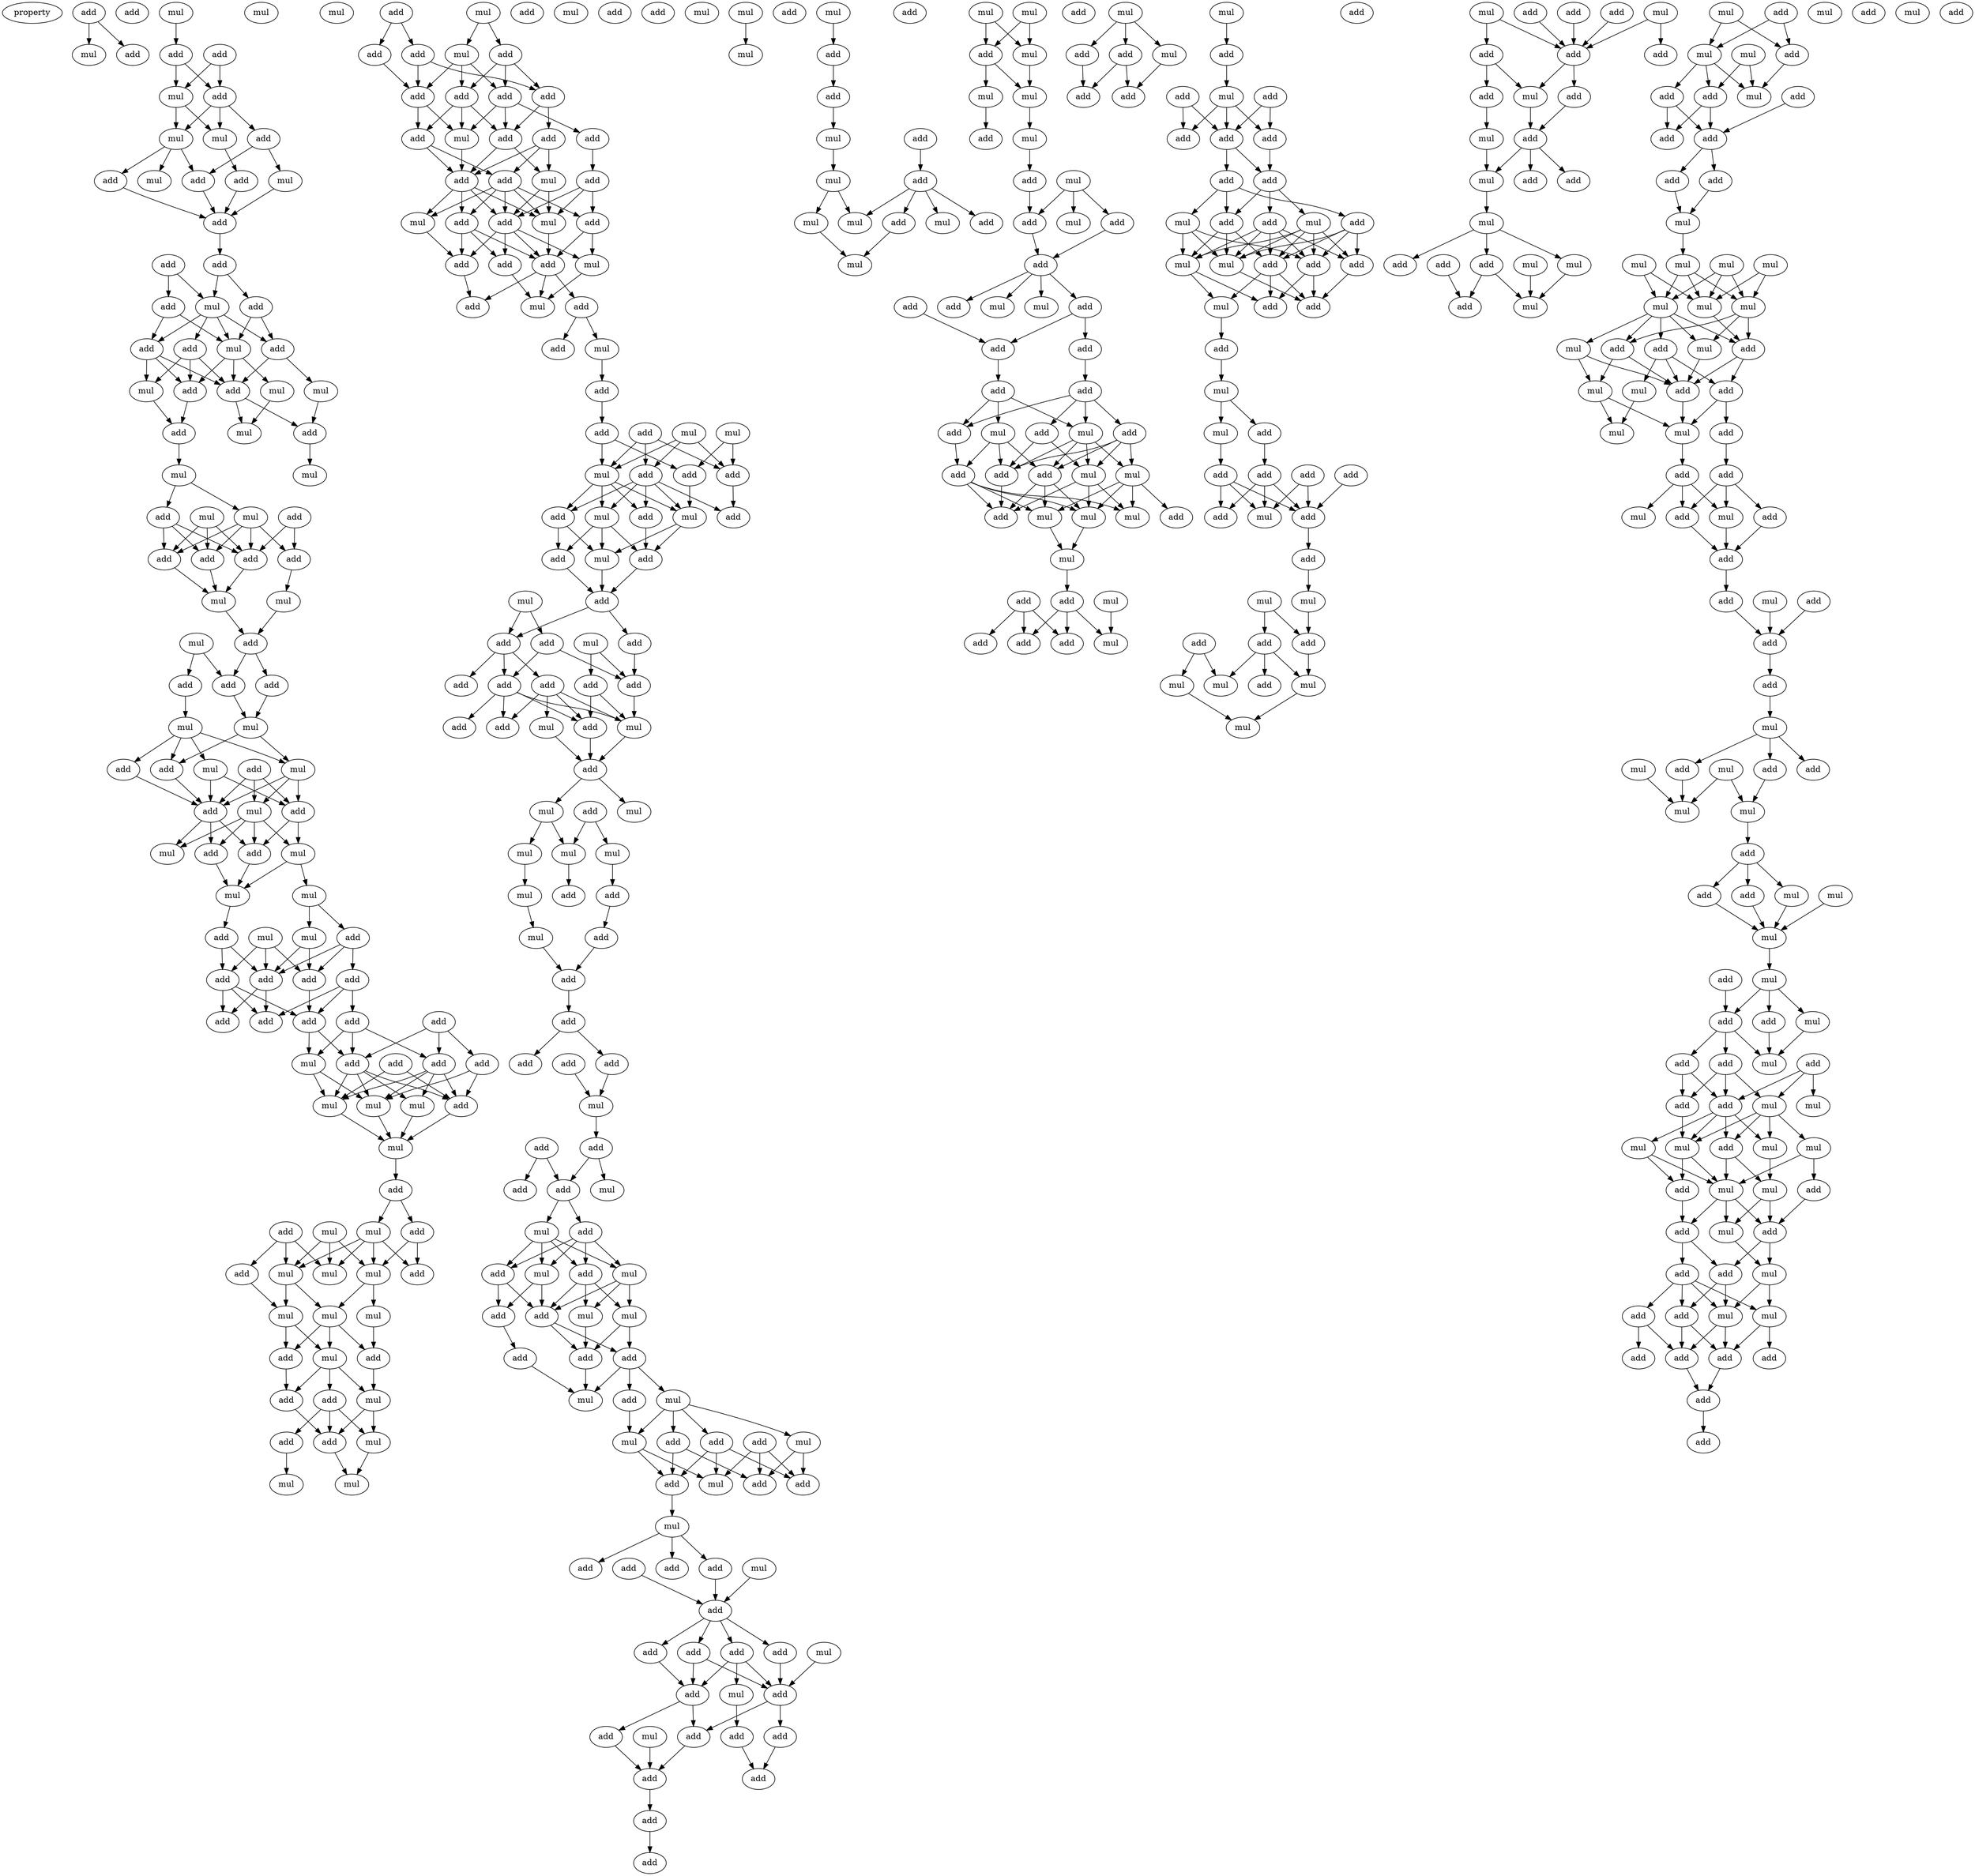 digraph {
    node [fontcolor=black]
    property [mul=2,lf=1.7]
    0 [ label = add ];
    1 [ label = add ];
    2 [ label = mul ];
    3 [ label = mul ];
    4 [ label = add ];
    5 [ label = add ];
    6 [ label = add ];
    7 [ label = mul ];
    8 [ label = add ];
    9 [ label = add ];
    10 [ label = mul ];
    11 [ label = mul ];
    12 [ label = add ];
    13 [ label = mul ];
    14 [ label = add ];
    15 [ label = mul ];
    16 [ label = add ];
    17 [ label = add ];
    18 [ label = add ];
    19 [ label = add ];
    20 [ label = add ];
    21 [ label = mul ];
    22 [ label = add ];
    23 [ label = add ];
    24 [ label = add ];
    25 [ label = mul ];
    26 [ label = add ];
    27 [ label = mul ];
    28 [ label = mul ];
    29 [ label = mul ];
    30 [ label = add ];
    31 [ label = add ];
    32 [ label = add ];
    33 [ label = add ];
    34 [ label = mul ];
    35 [ label = mul ];
    36 [ label = mul ];
    37 [ label = mul ];
    38 [ label = add ];
    39 [ label = mul ];
    40 [ label = add ];
    41 [ label = add ];
    42 [ label = add ];
    43 [ label = add ];
    44 [ label = add ];
    45 [ label = mul ];
    46 [ label = mul ];
    47 [ label = add ];
    48 [ label = mul ];
    49 [ label = add ];
    50 [ label = add ];
    51 [ label = add ];
    52 [ label = mul ];
    53 [ label = mul ];
    54 [ label = mul ];
    55 [ label = add ];
    56 [ label = mul ];
    57 [ label = add ];
    58 [ label = add ];
    59 [ label = add ];
    60 [ label = add ];
    61 [ label = mul ];
    62 [ label = add ];
    63 [ label = mul ];
    64 [ label = add ];
    65 [ label = mul ];
    66 [ label = mul ];
    67 [ label = mul ];
    68 [ label = add ];
    69 [ label = mul ];
    70 [ label = add ];
    71 [ label = mul ];
    72 [ label = add ];
    73 [ label = add ];
    74 [ label = add ];
    75 [ label = add ];
    76 [ label = add ];
    77 [ label = add ];
    78 [ label = add ];
    79 [ label = add ];
    80 [ label = add ];
    81 [ label = add ];
    82 [ label = add ];
    83 [ label = add ];
    84 [ label = mul ];
    85 [ label = add ];
    86 [ label = mul ];
    87 [ label = mul ];
    88 [ label = add ];
    89 [ label = mul ];
    90 [ label = mul ];
    91 [ label = add ];
    92 [ label = add ];
    93 [ label = mul ];
    94 [ label = mul ];
    95 [ label = add ];
    96 [ label = add ];
    97 [ label = add ];
    98 [ label = mul ];
    99 [ label = mul ];
    100 [ label = mul ];
    101 [ label = mul ];
    102 [ label = mul ];
    103 [ label = mul ];
    104 [ label = add ];
    105 [ label = add ];
    106 [ label = mul ];
    107 [ label = add ];
    108 [ label = mul ];
    109 [ label = add ];
    110 [ label = mul ];
    111 [ label = mul ];
    112 [ label = add ];
    113 [ label = add ];
    114 [ label = mul ];
    115 [ label = mul ];
    116 [ label = mul ];
    117 [ label = add ];
    118 [ label = mul ];
    119 [ label = mul ];
    120 [ label = add ];
    121 [ label = add ];
    122 [ label = add ];
    123 [ label = add ];
    124 [ label = add ];
    125 [ label = add ];
    126 [ label = add ];
    127 [ label = add ];
    128 [ label = add ];
    129 [ label = add ];
    130 [ label = add ];
    131 [ label = add ];
    132 [ label = mul ];
    133 [ label = add ];
    134 [ label = add ];
    135 [ label = mul ];
    136 [ label = add ];
    137 [ label = mul ];
    138 [ label = add ];
    139 [ label = add ];
    140 [ label = mul ];
    141 [ label = add ];
    142 [ label = add ];
    143 [ label = mul ];
    144 [ label = add ];
    145 [ label = add ];
    146 [ label = add ];
    147 [ label = add ];
    148 [ label = mul ];
    149 [ label = add ];
    150 [ label = mul ];
    151 [ label = add ];
    152 [ label = mul ];
    153 [ label = add ];
    154 [ label = add ];
    155 [ label = mul ];
    156 [ label = add ];
    157 [ label = mul ];
    158 [ label = add ];
    159 [ label = add ];
    160 [ label = add ];
    161 [ label = add ];
    162 [ label = mul ];
    163 [ label = add ];
    164 [ label = mul ];
    165 [ label = add ];
    166 [ label = mul ];
    167 [ label = add ];
    168 [ label = mul ];
    169 [ label = add ];
    170 [ label = add ];
    171 [ label = add ];
    172 [ label = add ];
    173 [ label = mul ];
    174 [ label = add ];
    175 [ label = add ];
    176 [ label = add ];
    177 [ label = add ];
    178 [ label = add ];
    179 [ label = mul ];
    180 [ label = add ];
    181 [ label = mul ];
    182 [ label = add ];
    183 [ label = add ];
    184 [ label = add ];
    185 [ label = mul ];
    186 [ label = add ];
    187 [ label = mul ];
    188 [ label = mul ];
    189 [ label = mul ];
    190 [ label = mul ];
    191 [ label = mul ];
    192 [ label = add ];
    193 [ label = add ];
    194 [ label = mul ];
    195 [ label = add ];
    196 [ label = add ];
    197 [ label = add ];
    198 [ label = mul ];
    199 [ label = add ];
    200 [ label = add ];
    201 [ label = add ];
    202 [ label = add ];
    203 [ label = mul ];
    204 [ label = mul ];
    205 [ label = add ];
    206 [ label = mul ];
    207 [ label = mul ];
    208 [ label = add ];
    209 [ label = add ];
    210 [ label = add ];
    211 [ label = mul ];
    212 [ label = add ];
    213 [ label = mul ];
    214 [ label = add ];
    215 [ label = add ];
    216 [ label = add ];
    217 [ label = mul ];
    218 [ label = mul ];
    219 [ label = add ];
    220 [ label = mul ];
    221 [ label = add ];
    222 [ label = mul ];
    223 [ label = add ];
    224 [ label = add ];
    225 [ label = add ];
    226 [ label = mul ];
    227 [ label = mul ];
    228 [ label = add ];
    229 [ label = mul ];
    230 [ label = add ];
    231 [ label = mul ];
    232 [ label = add ];
    233 [ label = add ];
    234 [ label = mul ];
    235 [ label = add ];
    236 [ label = add ];
    237 [ label = add ];
    238 [ label = mul ];
    239 [ label = add ];
    240 [ label = add ];
    241 [ label = add ];
    242 [ label = mul ];
    243 [ label = add ];
    244 [ label = add ];
    245 [ label = mul ];
    246 [ label = add ];
    247 [ label = add ];
    248 [ label = add ];
    249 [ label = add ];
    250 [ label = add ];
    251 [ label = add ];
    252 [ label = mul ];
    253 [ label = mul ];
    254 [ label = add ];
    255 [ label = add ];
    256 [ label = add ];
    257 [ label = add ];
    258 [ label = add ];
    259 [ label = add ];
    260 [ label = add ];
    261 [ label = add ];
    262 [ label = mul ];
    263 [ label = add ];
    264 [ label = add ];
    265 [ label = add ];
    266 [ label = add ];
    267 [ label = add ];
    268 [ label = mul ];
    269 [ label = add ];
    270 [ label = mul ];
    271 [ label = mul ];
    272 [ label = add ];
    273 [ label = mul ];
    274 [ label = mul ];
    275 [ label = add ];
    276 [ label = mul ];
    277 [ label = mul ];
    278 [ label = mul ];
    279 [ label = add ];
    280 [ label = mul ];
    281 [ label = add ];
    282 [ label = mul ];
    283 [ label = mul ];
    284 [ label = add ];
    285 [ label = mul ];
    286 [ label = mul ];
    287 [ label = add ];
    288 [ label = add ];
    289 [ label = mul ];
    290 [ label = add ];
    291 [ label = add ];
    292 [ label = add ];
    293 [ label = mul ];
    294 [ label = add ];
    295 [ label = mul ];
    296 [ label = add ];
    297 [ label = add ];
    298 [ label = add ];
    299 [ label = add ];
    300 [ label = add ];
    301 [ label = add ];
    302 [ label = mul ];
    303 [ label = mul ];
    304 [ label = add ];
    305 [ label = add ];
    306 [ label = add ];
    307 [ label = add ];
    308 [ label = mul ];
    309 [ label = mul ];
    310 [ label = add ];
    311 [ label = mul ];
    312 [ label = mul ];
    313 [ label = add ];
    314 [ label = mul ];
    315 [ label = add ];
    316 [ label = mul ];
    317 [ label = add ];
    318 [ label = mul ];
    319 [ label = add ];
    320 [ label = add ];
    321 [ label = add ];
    322 [ label = mul ];
    323 [ label = add ];
    324 [ label = mul ];
    325 [ label = add ];
    326 [ label = mul ];
    327 [ label = add ];
    328 [ label = add ];
    329 [ label = mul ];
    330 [ label = add ];
    331 [ label = add ];
    332 [ label = add ];
    333 [ label = mul ];
    334 [ label = add ];
    335 [ label = add ];
    336 [ label = add ];
    337 [ label = add ];
    338 [ label = add ];
    339 [ label = add ];
    340 [ label = add ];
    341 [ label = add ];
    342 [ label = mul ];
    343 [ label = add ];
    344 [ label = add ];
    345 [ label = mul ];
    346 [ label = add ];
    347 [ label = add ];
    348 [ label = add ];
    349 [ label = mul ];
    350 [ label = mul ];
    351 [ label = mul ];
    352 [ label = add ];
    353 [ label = add ];
    354 [ label = add ];
    355 [ label = mul ];
    356 [ label = mul ];
    357 [ label = add ];
    358 [ label = add ];
    359 [ label = add ];
    360 [ label = add ];
    361 [ label = add ];
    362 [ label = add ];
    363 [ label = add ];
    364 [ label = mul ];
    365 [ label = add ];
    366 [ label = mul ];
    367 [ label = mul ];
    368 [ label = add ];
    369 [ label = add ];
    370 [ label = add ];
    371 [ label = mul ];
    372 [ label = add ];
    373 [ label = mul ];
    374 [ label = mul ];
    375 [ label = mul ];
    376 [ label = mul ];
    377 [ label = add ];
    378 [ label = add ];
    379 [ label = add ];
    380 [ label = mul ];
    381 [ label = add ];
    382 [ label = add ];
    383 [ label = add ];
    384 [ label = add ];
    385 [ label = add ];
    386 [ label = mul ];
    387 [ label = mul ];
    388 [ label = add ];
    389 [ label = mul ];
    390 [ label = add ];
    391 [ label = add ];
    392 [ label = mul ];
    393 [ label = mul ];
    394 [ label = add ];
    395 [ label = add ];
    396 [ label = add ];
    397 [ label = mul ];
    398 [ label = add ];
    399 [ label = mul ];
    400 [ label = add ];
    401 [ label = mul ];
    402 [ label = add ];
    403 [ label = mul ];
    404 [ label = mul ];
    405 [ label = add ];
    406 [ label = add ];
    407 [ label = mul ];
    408 [ label = add ];
    409 [ label = add ];
    410 [ label = add ];
    411 [ label = mul ];
    412 [ label = add ];
    413 [ label = add ];
    414 [ label = mul ];
    415 [ label = mul ];
    416 [ label = mul ];
    417 [ label = mul ];
    418 [ label = mul ];
    419 [ label = mul ];
    420 [ label = mul ];
    421 [ label = mul ];
    422 [ label = add ];
    423 [ label = mul ];
    424 [ label = mul ];
    425 [ label = add ];
    426 [ label = add ];
    427 [ label = mul ];
    428 [ label = add ];
    429 [ label = mul ];
    430 [ label = add ];
    431 [ label = mul ];
    432 [ label = add ];
    433 [ label = mul ];
    434 [ label = add ];
    435 [ label = add ];
    436 [ label = mul ];
    437 [ label = mul ];
    438 [ label = add ];
    439 [ label = add ];
    440 [ label = add ];
    441 [ label = mul ];
    442 [ label = add ];
    443 [ label = add ];
    444 [ label = add ];
    445 [ label = add ];
    446 [ label = add ];
    447 [ label = mul ];
    448 [ label = mul ];
    449 [ label = mul ];
    450 [ label = add ];
    451 [ label = add ];
    452 [ label = add ];
    453 [ label = mul ];
    454 [ label = mul ];
    455 [ label = mul ];
    456 [ label = add ];
    457 [ label = add ];
    458 [ label = mul ];
    459 [ label = add ];
    460 [ label = mul ];
    461 [ label = mul ];
    462 [ label = add ];
    463 [ label = mul ];
    464 [ label = add ];
    465 [ label = add ];
    466 [ label = mul ];
    467 [ label = add ];
    468 [ label = add ];
    469 [ label = add ];
    470 [ label = mul ];
    471 [ label = mul ];
    472 [ label = add ];
    473 [ label = add ];
    474 [ label = mul ];
    475 [ label = add ];
    476 [ label = mul ];
    477 [ label = mul ];
    478 [ label = mul ];
    479 [ label = mul ];
    480 [ label = add ];
    481 [ label = mul ];
    482 [ label = mul ];
    483 [ label = add ];
    484 [ label = mul ];
    485 [ label = add ];
    486 [ label = add ];
    487 [ label = add ];
    488 [ label = add ];
    489 [ label = mul ];
    490 [ label = add ];
    491 [ label = mul ];
    492 [ label = mul ];
    493 [ label = add ];
    494 [ label = add ];
    495 [ label = add ];
    496 [ label = add ];
    497 [ label = add ];
    498 [ label = add ];
    499 [ label = add ];
    500 [ label = add ];
    0 -> 2 [ name = 0 ];
    0 -> 4 [ name = 1 ];
    3 -> 5 [ name = 2 ];
    5 -> 7 [ name = 3 ];
    5 -> 8 [ name = 4 ];
    6 -> 7 [ name = 5 ];
    6 -> 8 [ name = 6 ];
    7 -> 10 [ name = 7 ];
    7 -> 11 [ name = 8 ];
    8 -> 9 [ name = 9 ];
    8 -> 10 [ name = 10 ];
    8 -> 11 [ name = 11 ];
    9 -> 12 [ name = 12 ];
    9 -> 13 [ name = 13 ];
    10 -> 14 [ name = 14 ];
    11 -> 12 [ name = 15 ];
    11 -> 15 [ name = 16 ];
    11 -> 16 [ name = 17 ];
    12 -> 17 [ name = 18 ];
    13 -> 17 [ name = 19 ];
    14 -> 17 [ name = 20 ];
    16 -> 17 [ name = 21 ];
    17 -> 18 [ name = 22 ];
    18 -> 21 [ name = 23 ];
    18 -> 22 [ name = 24 ];
    19 -> 20 [ name = 25 ];
    19 -> 21 [ name = 26 ];
    20 -> 23 [ name = 27 ];
    20 -> 25 [ name = 28 ];
    21 -> 23 [ name = 29 ];
    21 -> 24 [ name = 30 ];
    21 -> 25 [ name = 31 ];
    21 -> 26 [ name = 32 ];
    22 -> 24 [ name = 33 ];
    22 -> 25 [ name = 34 ];
    23 -> 29 [ name = 35 ];
    23 -> 30 [ name = 36 ];
    23 -> 31 [ name = 37 ];
    24 -> 28 [ name = 38 ];
    24 -> 31 [ name = 39 ];
    25 -> 27 [ name = 40 ];
    25 -> 30 [ name = 41 ];
    25 -> 31 [ name = 42 ];
    26 -> 29 [ name = 43 ];
    26 -> 30 [ name = 44 ];
    26 -> 31 [ name = 45 ];
    27 -> 34 [ name = 46 ];
    28 -> 33 [ name = 47 ];
    29 -> 32 [ name = 48 ];
    30 -> 32 [ name = 49 ];
    31 -> 33 [ name = 50 ];
    31 -> 34 [ name = 51 ];
    32 -> 35 [ name = 52 ];
    33 -> 36 [ name = 53 ];
    35 -> 39 [ name = 54 ];
    35 -> 40 [ name = 55 ];
    37 -> 41 [ name = 56 ];
    37 -> 42 [ name = 57 ];
    37 -> 43 [ name = 58 ];
    38 -> 42 [ name = 59 ];
    38 -> 44 [ name = 60 ];
    39 -> 41 [ name = 61 ];
    39 -> 42 [ name = 62 ];
    39 -> 43 [ name = 63 ];
    39 -> 44 [ name = 64 ];
    40 -> 41 [ name = 65 ];
    40 -> 42 [ name = 66 ];
    40 -> 43 [ name = 67 ];
    41 -> 45 [ name = 68 ];
    42 -> 45 [ name = 69 ];
    43 -> 45 [ name = 70 ];
    44 -> 46 [ name = 71 ];
    45 -> 47 [ name = 72 ];
    46 -> 47 [ name = 73 ];
    47 -> 50 [ name = 74 ];
    47 -> 51 [ name = 75 ];
    48 -> 49 [ name = 76 ];
    48 -> 50 [ name = 77 ];
    49 -> 52 [ name = 78 ];
    50 -> 53 [ name = 79 ];
    51 -> 53 [ name = 80 ];
    52 -> 54 [ name = 81 ];
    52 -> 55 [ name = 82 ];
    52 -> 56 [ name = 83 ];
    52 -> 57 [ name = 84 ];
    53 -> 54 [ name = 85 ];
    53 -> 57 [ name = 86 ];
    54 -> 59 [ name = 87 ];
    54 -> 60 [ name = 88 ];
    54 -> 61 [ name = 89 ];
    55 -> 59 [ name = 90 ];
    56 -> 59 [ name = 91 ];
    56 -> 60 [ name = 92 ];
    57 -> 59 [ name = 93 ];
    58 -> 59 [ name = 94 ];
    58 -> 60 [ name = 95 ];
    58 -> 61 [ name = 96 ];
    59 -> 62 [ name = 97 ];
    59 -> 63 [ name = 98 ];
    59 -> 64 [ name = 99 ];
    60 -> 62 [ name = 100 ];
    60 -> 65 [ name = 101 ];
    61 -> 62 [ name = 102 ];
    61 -> 63 [ name = 103 ];
    61 -> 64 [ name = 104 ];
    61 -> 65 [ name = 105 ];
    62 -> 67 [ name = 106 ];
    64 -> 67 [ name = 107 ];
    65 -> 66 [ name = 108 ];
    65 -> 67 [ name = 109 ];
    66 -> 69 [ name = 110 ];
    66 -> 70 [ name = 111 ];
    67 -> 68 [ name = 112 ];
    68 -> 74 [ name = 113 ];
    68 -> 75 [ name = 114 ];
    69 -> 72 [ name = 115 ];
    69 -> 74 [ name = 116 ];
    70 -> 72 [ name = 117 ];
    70 -> 73 [ name = 118 ];
    70 -> 74 [ name = 119 ];
    71 -> 72 [ name = 120 ];
    71 -> 74 [ name = 121 ];
    71 -> 75 [ name = 122 ];
    72 -> 78 [ name = 123 ];
    73 -> 77 [ name = 124 ];
    73 -> 78 [ name = 125 ];
    73 -> 80 [ name = 126 ];
    74 -> 76 [ name = 127 ];
    74 -> 80 [ name = 128 ];
    75 -> 76 [ name = 129 ];
    75 -> 78 [ name = 130 ];
    75 -> 80 [ name = 131 ];
    77 -> 83 [ name = 132 ];
    77 -> 84 [ name = 133 ];
    77 -> 85 [ name = 134 ];
    78 -> 83 [ name = 135 ];
    78 -> 84 [ name = 136 ];
    79 -> 81 [ name = 137 ];
    79 -> 83 [ name = 138 ];
    79 -> 85 [ name = 139 ];
    81 -> 87 [ name = 140 ];
    81 -> 88 [ name = 141 ];
    82 -> 88 [ name = 142 ];
    82 -> 89 [ name = 143 ];
    83 -> 86 [ name = 144 ];
    83 -> 87 [ name = 145 ];
    83 -> 88 [ name = 146 ];
    83 -> 89 [ name = 147 ];
    84 -> 87 [ name = 148 ];
    84 -> 89 [ name = 149 ];
    85 -> 86 [ name = 150 ];
    85 -> 87 [ name = 151 ];
    85 -> 88 [ name = 152 ];
    85 -> 89 [ name = 153 ];
    86 -> 90 [ name = 154 ];
    87 -> 90 [ name = 155 ];
    88 -> 90 [ name = 156 ];
    89 -> 90 [ name = 157 ];
    90 -> 91 [ name = 158 ];
    91 -> 94 [ name = 159 ];
    91 -> 95 [ name = 160 ];
    92 -> 97 [ name = 161 ];
    92 -> 98 [ name = 162 ];
    92 -> 100 [ name = 163 ];
    93 -> 98 [ name = 164 ];
    93 -> 99 [ name = 165 ];
    93 -> 100 [ name = 166 ];
    94 -> 96 [ name = 167 ];
    94 -> 98 [ name = 168 ];
    94 -> 99 [ name = 169 ];
    94 -> 100 [ name = 170 ];
    95 -> 96 [ name = 171 ];
    95 -> 99 [ name = 172 ];
    97 -> 101 [ name = 173 ];
    98 -> 101 [ name = 174 ];
    98 -> 103 [ name = 175 ];
    99 -> 102 [ name = 176 ];
    99 -> 103 [ name = 177 ];
    101 -> 105 [ name = 178 ];
    101 -> 106 [ name = 179 ];
    102 -> 104 [ name = 180 ];
    103 -> 104 [ name = 181 ];
    103 -> 105 [ name = 182 ];
    103 -> 106 [ name = 183 ];
    104 -> 110 [ name = 184 ];
    105 -> 107 [ name = 185 ];
    106 -> 107 [ name = 186 ];
    106 -> 109 [ name = 187 ];
    106 -> 110 [ name = 188 ];
    107 -> 112 [ name = 189 ];
    109 -> 111 [ name = 190 ];
    109 -> 112 [ name = 191 ];
    109 -> 113 [ name = 192 ];
    110 -> 111 [ name = 193 ];
    110 -> 112 [ name = 194 ];
    111 -> 114 [ name = 195 ];
    112 -> 114 [ name = 196 ];
    113 -> 115 [ name = 197 ];
    117 -> 121 [ name = 198 ];
    117 -> 123 [ name = 199 ];
    118 -> 119 [ name = 200 ];
    118 -> 122 [ name = 201 ];
    119 -> 125 [ name = 202 ];
    119 -> 126 [ name = 203 ];
    119 -> 127 [ name = 204 ];
    121 -> 124 [ name = 205 ];
    121 -> 125 [ name = 206 ];
    122 -> 124 [ name = 207 ];
    122 -> 126 [ name = 208 ];
    122 -> 127 [ name = 209 ];
    123 -> 125 [ name = 210 ];
    124 -> 129 [ name = 211 ];
    124 -> 130 [ name = 212 ];
    125 -> 131 [ name = 213 ];
    125 -> 132 [ name = 214 ];
    126 -> 130 [ name = 215 ];
    126 -> 131 [ name = 216 ];
    126 -> 132 [ name = 217 ];
    127 -> 128 [ name = 218 ];
    127 -> 130 [ name = 219 ];
    127 -> 132 [ name = 220 ];
    128 -> 136 [ name = 221 ];
    129 -> 133 [ name = 222 ];
    129 -> 134 [ name = 223 ];
    129 -> 135 [ name = 224 ];
    130 -> 134 [ name = 225 ];
    130 -> 135 [ name = 226 ];
    131 -> 133 [ name = 227 ];
    131 -> 134 [ name = 228 ];
    132 -> 134 [ name = 229 ];
    133 -> 137 [ name = 230 ];
    133 -> 138 [ name = 231 ];
    133 -> 139 [ name = 232 ];
    133 -> 140 [ name = 233 ];
    133 -> 141 [ name = 234 ];
    134 -> 137 [ name = 235 ];
    134 -> 138 [ name = 236 ];
    134 -> 140 [ name = 237 ];
    134 -> 141 [ name = 238 ];
    135 -> 140 [ name = 239 ];
    135 -> 141 [ name = 240 ];
    136 -> 139 [ name = 241 ];
    136 -> 140 [ name = 242 ];
    136 -> 141 [ name = 243 ];
    137 -> 145 [ name = 244 ];
    138 -> 142 [ name = 245 ];
    138 -> 144 [ name = 246 ];
    138 -> 145 [ name = 247 ];
    139 -> 142 [ name = 248 ];
    139 -> 143 [ name = 249 ];
    140 -> 142 [ name = 250 ];
    141 -> 142 [ name = 251 ];
    141 -> 143 [ name = 252 ];
    141 -> 144 [ name = 253 ];
    141 -> 145 [ name = 254 ];
    142 -> 146 [ name = 255 ];
    142 -> 147 [ name = 256 ];
    142 -> 148 [ name = 257 ];
    143 -> 148 [ name = 258 ];
    144 -> 148 [ name = 259 ];
    145 -> 147 [ name = 260 ];
    146 -> 149 [ name = 261 ];
    146 -> 150 [ name = 262 ];
    150 -> 151 [ name = 263 ];
    151 -> 153 [ name = 264 ];
    152 -> 156 [ name = 265 ];
    152 -> 158 [ name = 266 ];
    153 -> 157 [ name = 267 ];
    153 -> 158 [ name = 268 ];
    154 -> 156 [ name = 269 ];
    154 -> 157 [ name = 270 ];
    154 -> 159 [ name = 271 ];
    155 -> 156 [ name = 272 ];
    155 -> 157 [ name = 273 ];
    155 -> 159 [ name = 274 ];
    156 -> 163 [ name = 275 ];
    157 -> 160 [ name = 276 ];
    157 -> 161 [ name = 277 ];
    157 -> 162 [ name = 278 ];
    157 -> 164 [ name = 279 ];
    158 -> 162 [ name = 280 ];
    159 -> 160 [ name = 281 ];
    159 -> 161 [ name = 282 ];
    159 -> 162 [ name = 283 ];
    159 -> 163 [ name = 284 ];
    159 -> 164 [ name = 285 ];
    160 -> 165 [ name = 286 ];
    160 -> 166 [ name = 287 ];
    161 -> 167 [ name = 288 ];
    162 -> 166 [ name = 289 ];
    162 -> 167 [ name = 290 ];
    164 -> 165 [ name = 291 ];
    164 -> 166 [ name = 292 ];
    164 -> 167 [ name = 293 ];
    165 -> 169 [ name = 294 ];
    166 -> 169 [ name = 295 ];
    167 -> 169 [ name = 296 ];
    168 -> 170 [ name = 297 ];
    168 -> 172 [ name = 298 ];
    169 -> 171 [ name = 299 ];
    169 -> 172 [ name = 300 ];
    170 -> 174 [ name = 301 ];
    170 -> 177 [ name = 302 ];
    171 -> 174 [ name = 303 ];
    172 -> 175 [ name = 304 ];
    172 -> 177 [ name = 305 ];
    172 -> 178 [ name = 306 ];
    173 -> 174 [ name = 307 ];
    173 -> 176 [ name = 308 ];
    174 -> 179 [ name = 309 ];
    175 -> 179 [ name = 310 ];
    175 -> 181 [ name = 311 ];
    175 -> 182 [ name = 312 ];
    175 -> 183 [ name = 313 ];
    176 -> 179 [ name = 314 ];
    176 -> 183 [ name = 315 ];
    177 -> 179 [ name = 316 ];
    177 -> 180 [ name = 317 ];
    177 -> 182 [ name = 318 ];
    177 -> 183 [ name = 319 ];
    179 -> 184 [ name = 320 ];
    181 -> 184 [ name = 321 ];
    183 -> 184 [ name = 322 ];
    184 -> 187 [ name = 323 ];
    184 -> 188 [ name = 324 ];
    186 -> 189 [ name = 325 ];
    186 -> 190 [ name = 326 ];
    188 -> 190 [ name = 327 ];
    188 -> 191 [ name = 328 ];
    189 -> 192 [ name = 329 ];
    190 -> 193 [ name = 330 ];
    191 -> 194 [ name = 331 ];
    192 -> 197 [ name = 332 ];
    194 -> 198 [ name = 333 ];
    197 -> 199 [ name = 334 ];
    198 -> 199 [ name = 335 ];
    199 -> 200 [ name = 336 ];
    200 -> 201 [ name = 337 ];
    200 -> 205 [ name = 338 ];
    202 -> 206 [ name = 339 ];
    204 -> 207 [ name = 340 ];
    205 -> 206 [ name = 341 ];
    206 -> 208 [ name = 342 ];
    208 -> 210 [ name = 343 ];
    208 -> 211 [ name = 344 ];
    209 -> 210 [ name = 345 ];
    209 -> 212 [ name = 346 ];
    210 -> 213 [ name = 347 ];
    210 -> 214 [ name = 348 ];
    213 -> 215 [ name = 349 ];
    213 -> 216 [ name = 350 ];
    213 -> 217 [ name = 351 ];
    213 -> 218 [ name = 352 ];
    214 -> 215 [ name = 353 ];
    214 -> 216 [ name = 354 ];
    214 -> 217 [ name = 355 ];
    214 -> 218 [ name = 356 ];
    215 -> 219 [ name = 357 ];
    215 -> 221 [ name = 358 ];
    216 -> 219 [ name = 359 ];
    216 -> 220 [ name = 360 ];
    216 -> 222 [ name = 361 ];
    217 -> 219 [ name = 362 ];
    217 -> 220 [ name = 363 ];
    217 -> 222 [ name = 364 ];
    218 -> 219 [ name = 365 ];
    218 -> 221 [ name = 366 ];
    219 -> 224 [ name = 367 ];
    219 -> 225 [ name = 368 ];
    220 -> 225 [ name = 369 ];
    221 -> 223 [ name = 370 ];
    222 -> 224 [ name = 371 ];
    222 -> 225 [ name = 372 ];
    223 -> 226 [ name = 373 ];
    224 -> 226 [ name = 374 ];
    224 -> 227 [ name = 375 ];
    224 -> 228 [ name = 376 ];
    225 -> 226 [ name = 377 ];
    227 -> 229 [ name = 378 ];
    227 -> 231 [ name = 379 ];
    227 -> 232 [ name = 380 ];
    227 -> 233 [ name = 381 ];
    228 -> 229 [ name = 382 ];
    229 -> 234 [ name = 383 ];
    229 -> 236 [ name = 384 ];
    230 -> 234 [ name = 385 ];
    230 -> 235 [ name = 386 ];
    230 -> 237 [ name = 387 ];
    231 -> 235 [ name = 388 ];
    231 -> 237 [ name = 389 ];
    232 -> 234 [ name = 390 ];
    232 -> 236 [ name = 391 ];
    232 -> 237 [ name = 392 ];
    233 -> 235 [ name = 393 ];
    233 -> 236 [ name = 394 ];
    236 -> 238 [ name = 395 ];
    238 -> 240 [ name = 396 ];
    238 -> 241 [ name = 397 ];
    238 -> 243 [ name = 398 ];
    239 -> 244 [ name = 399 ];
    242 -> 244 [ name = 400 ];
    243 -> 244 [ name = 401 ];
    244 -> 246 [ name = 402 ];
    244 -> 247 [ name = 403 ];
    244 -> 248 [ name = 404 ];
    244 -> 249 [ name = 405 ];
    245 -> 251 [ name = 406 ];
    246 -> 250 [ name = 407 ];
    246 -> 251 [ name = 408 ];
    246 -> 252 [ name = 409 ];
    247 -> 250 [ name = 410 ];
    248 -> 250 [ name = 411 ];
    248 -> 251 [ name = 412 ];
    249 -> 251 [ name = 413 ];
    250 -> 254 [ name = 414 ];
    250 -> 256 [ name = 415 ];
    251 -> 254 [ name = 416 ];
    251 -> 257 [ name = 417 ];
    252 -> 255 [ name = 418 ];
    253 -> 258 [ name = 419 ];
    254 -> 258 [ name = 420 ];
    255 -> 259 [ name = 421 ];
    256 -> 258 [ name = 422 ];
    257 -> 259 [ name = 423 ];
    258 -> 260 [ name = 424 ];
    260 -> 263 [ name = 425 ];
    262 -> 264 [ name = 426 ];
    264 -> 266 [ name = 427 ];
    266 -> 268 [ name = 428 ];
    267 -> 269 [ name = 429 ];
    268 -> 270 [ name = 430 ];
    269 -> 272 [ name = 431 ];
    269 -> 273 [ name = 432 ];
    269 -> 274 [ name = 433 ];
    269 -> 275 [ name = 434 ];
    270 -> 271 [ name = 435 ];
    270 -> 274 [ name = 436 ];
    271 -> 276 [ name = 437 ];
    272 -> 276 [ name = 438 ];
    277 -> 279 [ name = 439 ];
    277 -> 280 [ name = 440 ];
    278 -> 279 [ name = 441 ];
    278 -> 280 [ name = 442 ];
    279 -> 282 [ name = 443 ];
    279 -> 283 [ name = 444 ];
    280 -> 283 [ name = 445 ];
    282 -> 284 [ name = 446 ];
    283 -> 285 [ name = 447 ];
    285 -> 287 [ name = 448 ];
    286 -> 288 [ name = 449 ];
    286 -> 289 [ name = 450 ];
    286 -> 290 [ name = 451 ];
    287 -> 288 [ name = 452 ];
    288 -> 291 [ name = 453 ];
    290 -> 291 [ name = 454 ];
    291 -> 293 [ name = 455 ];
    291 -> 294 [ name = 456 ];
    291 -> 295 [ name = 457 ];
    291 -> 296 [ name = 458 ];
    292 -> 297 [ name = 459 ];
    294 -> 297 [ name = 460 ];
    294 -> 298 [ name = 461 ];
    297 -> 299 [ name = 462 ];
    298 -> 300 [ name = 463 ];
    299 -> 302 [ name = 464 ];
    299 -> 303 [ name = 465 ];
    299 -> 305 [ name = 466 ];
    300 -> 301 [ name = 467 ];
    300 -> 302 [ name = 468 ];
    300 -> 304 [ name = 469 ];
    300 -> 305 [ name = 470 ];
    301 -> 306 [ name = 471 ];
    301 -> 308 [ name = 472 ];
    301 -> 309 [ name = 473 ];
    301 -> 310 [ name = 474 ];
    302 -> 306 [ name = 475 ];
    302 -> 308 [ name = 476 ];
    302 -> 309 [ name = 477 ];
    302 -> 310 [ name = 478 ];
    303 -> 306 [ name = 479 ];
    303 -> 307 [ name = 480 ];
    303 -> 310 [ name = 481 ];
    304 -> 308 [ name = 482 ];
    304 -> 310 [ name = 483 ];
    305 -> 307 [ name = 484 ];
    306 -> 311 [ name = 485 ];
    306 -> 312 [ name = 486 ];
    306 -> 313 [ name = 487 ];
    307 -> 311 [ name = 488 ];
    307 -> 312 [ name = 489 ];
    307 -> 313 [ name = 490 ];
    307 -> 314 [ name = 491 ];
    308 -> 312 [ name = 492 ];
    308 -> 313 [ name = 493 ];
    308 -> 314 [ name = 494 ];
    309 -> 311 [ name = 495 ];
    309 -> 312 [ name = 496 ];
    309 -> 314 [ name = 497 ];
    309 -> 315 [ name = 498 ];
    310 -> 313 [ name = 499 ];
    311 -> 316 [ name = 500 ];
    312 -> 316 [ name = 501 ];
    316 -> 319 [ name = 502 ];
    317 -> 320 [ name = 503 ];
    317 -> 321 [ name = 504 ];
    317 -> 323 [ name = 505 ];
    318 -> 322 [ name = 506 ];
    319 -> 321 [ name = 507 ];
    319 -> 322 [ name = 508 ];
    319 -> 323 [ name = 509 ];
    324 -> 325 [ name = 510 ];
    324 -> 326 [ name = 511 ];
    324 -> 327 [ name = 512 ];
    325 -> 328 [ name = 513 ];
    326 -> 331 [ name = 514 ];
    327 -> 328 [ name = 515 ];
    327 -> 331 [ name = 516 ];
    329 -> 332 [ name = 517 ];
    332 -> 333 [ name = 518 ];
    333 -> 336 [ name = 519 ];
    333 -> 337 [ name = 520 ];
    333 -> 338 [ name = 521 ];
    334 -> 336 [ name = 522 ];
    334 -> 338 [ name = 523 ];
    335 -> 337 [ name = 524 ];
    335 -> 338 [ name = 525 ];
    337 -> 340 [ name = 526 ];
    338 -> 339 [ name = 527 ];
    338 -> 340 [ name = 528 ];
    339 -> 341 [ name = 529 ];
    339 -> 342 [ name = 530 ];
    339 -> 343 [ name = 531 ];
    340 -> 343 [ name = 532 ];
    340 -> 344 [ name = 533 ];
    340 -> 345 [ name = 534 ];
    341 -> 346 [ name = 535 ];
    341 -> 347 [ name = 536 ];
    341 -> 348 [ name = 537 ];
    341 -> 350 [ name = 538 ];
    342 -> 346 [ name = 539 ];
    342 -> 349 [ name = 540 ];
    342 -> 350 [ name = 541 ];
    343 -> 348 [ name = 542 ];
    343 -> 349 [ name = 543 ];
    343 -> 350 [ name = 544 ];
    344 -> 346 [ name = 545 ];
    344 -> 347 [ name = 546 ];
    344 -> 348 [ name = 547 ];
    344 -> 349 [ name = 548 ];
    344 -> 350 [ name = 549 ];
    345 -> 346 [ name = 550 ];
    345 -> 347 [ name = 551 ];
    345 -> 348 [ name = 552 ];
    345 -> 349 [ name = 553 ];
    345 -> 350 [ name = 554 ];
    346 -> 352 [ name = 555 ];
    346 -> 353 [ name = 556 ];
    347 -> 352 [ name = 557 ];
    348 -> 351 [ name = 558 ];
    348 -> 352 [ name = 559 ];
    348 -> 353 [ name = 560 ];
    349 -> 351 [ name = 561 ];
    349 -> 353 [ name = 562 ];
    350 -> 352 [ name = 563 ];
    351 -> 354 [ name = 564 ];
    354 -> 355 [ name = 565 ];
    355 -> 356 [ name = 566 ];
    355 -> 357 [ name = 567 ];
    356 -> 359 [ name = 568 ];
    357 -> 360 [ name = 569 ];
    358 -> 362 [ name = 570 ];
    359 -> 362 [ name = 571 ];
    359 -> 363 [ name = 572 ];
    359 -> 364 [ name = 573 ];
    360 -> 362 [ name = 574 ];
    360 -> 363 [ name = 575 ];
    360 -> 364 [ name = 576 ];
    361 -> 362 [ name = 577 ];
    361 -> 364 [ name = 578 ];
    362 -> 365 [ name = 579 ];
    365 -> 367 [ name = 580 ];
    366 -> 368 [ name = 581 ];
    366 -> 369 [ name = 582 ];
    367 -> 368 [ name = 583 ];
    368 -> 373 [ name = 584 ];
    369 -> 372 [ name = 585 ];
    369 -> 373 [ name = 586 ];
    369 -> 374 [ name = 587 ];
    370 -> 371 [ name = 588 ];
    370 -> 374 [ name = 589 ];
    371 -> 375 [ name = 590 ];
    373 -> 375 [ name = 591 ];
    376 -> 381 [ name = 592 ];
    376 -> 382 [ name = 593 ];
    377 -> 381 [ name = 594 ];
    378 -> 381 [ name = 595 ];
    379 -> 381 [ name = 596 ];
    380 -> 381 [ name = 597 ];
    380 -> 383 [ name = 598 ];
    381 -> 384 [ name = 599 ];
    381 -> 386 [ name = 600 ];
    382 -> 385 [ name = 601 ];
    382 -> 386 [ name = 602 ];
    384 -> 388 [ name = 603 ];
    385 -> 387 [ name = 604 ];
    386 -> 388 [ name = 605 ];
    387 -> 389 [ name = 606 ];
    388 -> 389 [ name = 607 ];
    388 -> 390 [ name = 608 ];
    388 -> 391 [ name = 609 ];
    389 -> 392 [ name = 610 ];
    392 -> 394 [ name = 611 ];
    392 -> 395 [ name = 612 ];
    392 -> 397 [ name = 613 ];
    393 -> 399 [ name = 614 ];
    395 -> 398 [ name = 615 ];
    395 -> 399 [ name = 616 ];
    396 -> 398 [ name = 617 ];
    397 -> 399 [ name = 618 ];
    400 -> 402 [ name = 619 ];
    400 -> 404 [ name = 620 ];
    401 -> 402 [ name = 621 ];
    401 -> 404 [ name = 622 ];
    402 -> 407 [ name = 623 ];
    403 -> 407 [ name = 624 ];
    403 -> 408 [ name = 625 ];
    404 -> 405 [ name = 626 ];
    404 -> 407 [ name = 627 ];
    404 -> 408 [ name = 628 ];
    405 -> 409 [ name = 629 ];
    405 -> 410 [ name = 630 ];
    406 -> 410 [ name = 631 ];
    408 -> 409 [ name = 632 ];
    408 -> 410 [ name = 633 ];
    410 -> 412 [ name = 634 ];
    410 -> 413 [ name = 635 ];
    412 -> 414 [ name = 636 ];
    413 -> 414 [ name = 637 ];
    414 -> 418 [ name = 638 ];
    415 -> 420 [ name = 639 ];
    415 -> 421 [ name = 640 ];
    416 -> 419 [ name = 641 ];
    416 -> 420 [ name = 642 ];
    416 -> 421 [ name = 643 ];
    417 -> 419 [ name = 644 ];
    417 -> 420 [ name = 645 ];
    418 -> 419 [ name = 646 ];
    418 -> 420 [ name = 647 ];
    418 -> 421 [ name = 648 ];
    419 -> 422 [ name = 649 ];
    419 -> 424 [ name = 650 ];
    419 -> 425 [ name = 651 ];
    420 -> 425 [ name = 652 ];
    421 -> 422 [ name = 653 ];
    421 -> 423 [ name = 654 ];
    421 -> 424 [ name = 655 ];
    421 -> 425 [ name = 656 ];
    421 -> 426 [ name = 657 ];
    422 -> 427 [ name = 658 ];
    422 -> 430 [ name = 659 ];
    423 -> 427 [ name = 660 ];
    423 -> 430 [ name = 661 ];
    424 -> 430 [ name = 662 ];
    425 -> 428 [ name = 663 ];
    425 -> 430 [ name = 664 ];
    426 -> 428 [ name = 665 ];
    426 -> 429 [ name = 666 ];
    426 -> 430 [ name = 667 ];
    427 -> 431 [ name = 668 ];
    427 -> 433 [ name = 669 ];
    428 -> 432 [ name = 670 ];
    428 -> 433 [ name = 671 ];
    429 -> 431 [ name = 672 ];
    430 -> 433 [ name = 673 ];
    432 -> 435 [ name = 674 ];
    433 -> 434 [ name = 675 ];
    434 -> 436 [ name = 676 ];
    434 -> 437 [ name = 677 ];
    434 -> 438 [ name = 678 ];
    435 -> 436 [ name = 679 ];
    435 -> 438 [ name = 680 ];
    435 -> 439 [ name = 681 ];
    436 -> 440 [ name = 682 ];
    438 -> 440 [ name = 683 ];
    439 -> 440 [ name = 684 ];
    440 -> 442 [ name = 685 ];
    441 -> 444 [ name = 686 ];
    442 -> 444 [ name = 687 ];
    443 -> 444 [ name = 688 ];
    444 -> 446 [ name = 689 ];
    446 -> 448 [ name = 690 ];
    448 -> 450 [ name = 691 ];
    448 -> 451 [ name = 692 ];
    448 -> 452 [ name = 693 ];
    449 -> 454 [ name = 694 ];
    449 -> 455 [ name = 695 ];
    451 -> 455 [ name = 696 ];
    452 -> 454 [ name = 697 ];
    453 -> 455 [ name = 698 ];
    454 -> 456 [ name = 699 ];
    456 -> 457 [ name = 700 ];
    456 -> 459 [ name = 701 ];
    456 -> 460 [ name = 702 ];
    457 -> 461 [ name = 703 ];
    458 -> 461 [ name = 704 ];
    459 -> 461 [ name = 705 ];
    460 -> 461 [ name = 706 ];
    461 -> 463 [ name = 707 ];
    462 -> 464 [ name = 708 ];
    463 -> 464 [ name = 709 ];
    463 -> 465 [ name = 710 ];
    463 -> 466 [ name = 711 ];
    464 -> 467 [ name = 712 ];
    464 -> 468 [ name = 713 ];
    464 -> 470 [ name = 714 ];
    465 -> 470 [ name = 715 ];
    466 -> 470 [ name = 716 ];
    467 -> 472 [ name = 717 ];
    467 -> 473 [ name = 718 ];
    467 -> 474 [ name = 719 ];
    468 -> 472 [ name = 720 ];
    468 -> 473 [ name = 721 ];
    469 -> 471 [ name = 722 ];
    469 -> 473 [ name = 723 ];
    469 -> 474 [ name = 724 ];
    472 -> 476 [ name = 725 ];
    473 -> 475 [ name = 726 ];
    473 -> 476 [ name = 727 ];
    473 -> 478 [ name = 728 ];
    473 -> 479 [ name = 729 ];
    474 -> 475 [ name = 730 ];
    474 -> 476 [ name = 731 ];
    474 -> 477 [ name = 732 ];
    474 -> 479 [ name = 733 ];
    475 -> 481 [ name = 734 ];
    475 -> 482 [ name = 735 ];
    476 -> 481 [ name = 736 ];
    476 -> 483 [ name = 737 ];
    477 -> 480 [ name = 738 ];
    477 -> 481 [ name = 739 ];
    478 -> 481 [ name = 740 ];
    478 -> 483 [ name = 741 ];
    479 -> 482 [ name = 742 ];
    480 -> 485 [ name = 743 ];
    481 -> 484 [ name = 744 ];
    481 -> 485 [ name = 745 ];
    481 -> 486 [ name = 746 ];
    482 -> 484 [ name = 747 ];
    482 -> 485 [ name = 748 ];
    483 -> 486 [ name = 749 ];
    484 -> 489 [ name = 750 ];
    485 -> 487 [ name = 751 ];
    485 -> 489 [ name = 752 ];
    486 -> 487 [ name = 753 ];
    486 -> 488 [ name = 754 ];
    487 -> 492 [ name = 755 ];
    487 -> 493 [ name = 756 ];
    488 -> 490 [ name = 757 ];
    488 -> 491 [ name = 758 ];
    488 -> 492 [ name = 759 ];
    488 -> 493 [ name = 760 ];
    489 -> 491 [ name = 761 ];
    489 -> 492 [ name = 762 ];
    490 -> 495 [ name = 763 ];
    490 -> 497 [ name = 764 ];
    491 -> 494 [ name = 765 ];
    491 -> 496 [ name = 766 ];
    492 -> 496 [ name = 767 ];
    492 -> 497 [ name = 768 ];
    493 -> 496 [ name = 769 ];
    493 -> 497 [ name = 770 ];
    496 -> 498 [ name = 771 ];
    497 -> 498 [ name = 772 ];
    498 -> 500 [ name = 773 ];
}

